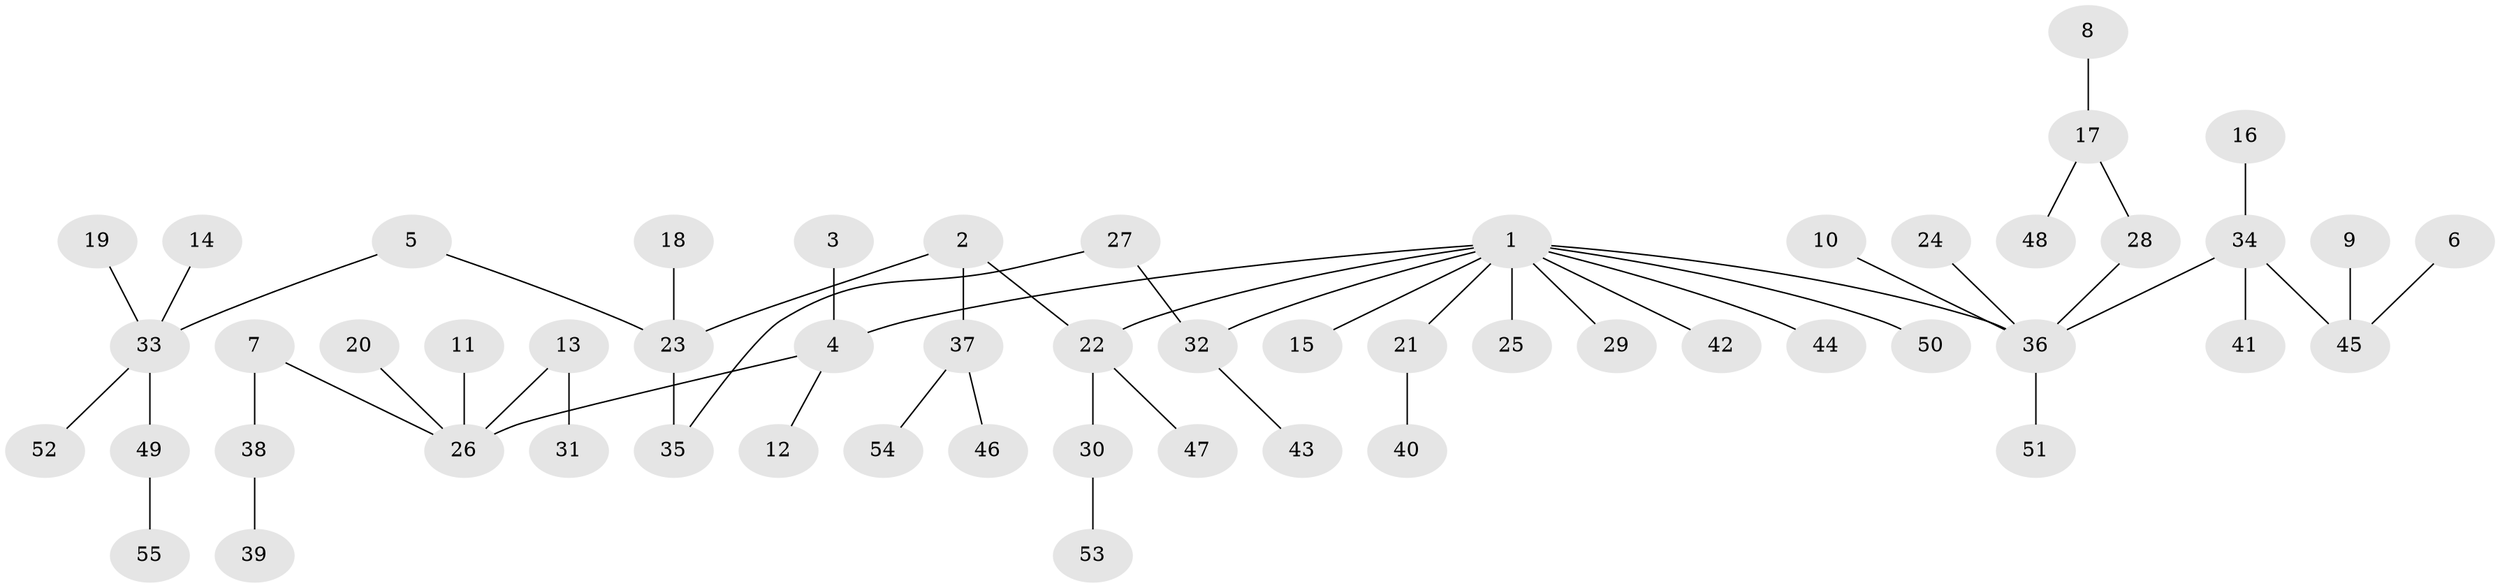 // original degree distribution, {9: 0.009174311926605505, 4: 0.06422018348623854, 5: 0.03669724770642202, 8: 0.009174311926605505, 3: 0.11926605504587157, 6: 0.009174311926605505, 2: 0.23853211009174313, 1: 0.5137614678899083}
// Generated by graph-tools (version 1.1) at 2025/25/03/09/25 03:25:34]
// undirected, 55 vertices, 55 edges
graph export_dot {
graph [start="1"]
  node [color=gray90,style=filled];
  1;
  2;
  3;
  4;
  5;
  6;
  7;
  8;
  9;
  10;
  11;
  12;
  13;
  14;
  15;
  16;
  17;
  18;
  19;
  20;
  21;
  22;
  23;
  24;
  25;
  26;
  27;
  28;
  29;
  30;
  31;
  32;
  33;
  34;
  35;
  36;
  37;
  38;
  39;
  40;
  41;
  42;
  43;
  44;
  45;
  46;
  47;
  48;
  49;
  50;
  51;
  52;
  53;
  54;
  55;
  1 -- 4 [weight=1.0];
  1 -- 15 [weight=1.0];
  1 -- 21 [weight=1.0];
  1 -- 22 [weight=1.0];
  1 -- 25 [weight=1.0];
  1 -- 29 [weight=1.0];
  1 -- 32 [weight=1.0];
  1 -- 36 [weight=1.0];
  1 -- 42 [weight=1.0];
  1 -- 44 [weight=1.0];
  1 -- 50 [weight=1.0];
  2 -- 22 [weight=1.0];
  2 -- 23 [weight=1.0];
  2 -- 37 [weight=1.0];
  3 -- 4 [weight=1.0];
  4 -- 12 [weight=1.0];
  4 -- 26 [weight=1.0];
  5 -- 23 [weight=1.0];
  5 -- 33 [weight=1.0];
  6 -- 45 [weight=1.0];
  7 -- 26 [weight=1.0];
  7 -- 38 [weight=1.0];
  8 -- 17 [weight=1.0];
  9 -- 45 [weight=1.0];
  10 -- 36 [weight=1.0];
  11 -- 26 [weight=1.0];
  13 -- 26 [weight=1.0];
  13 -- 31 [weight=1.0];
  14 -- 33 [weight=1.0];
  16 -- 34 [weight=1.0];
  17 -- 28 [weight=1.0];
  17 -- 48 [weight=1.0];
  18 -- 23 [weight=1.0];
  19 -- 33 [weight=1.0];
  20 -- 26 [weight=1.0];
  21 -- 40 [weight=1.0];
  22 -- 30 [weight=1.0];
  22 -- 47 [weight=1.0];
  23 -- 35 [weight=1.0];
  24 -- 36 [weight=1.0];
  27 -- 32 [weight=1.0];
  27 -- 35 [weight=1.0];
  28 -- 36 [weight=1.0];
  30 -- 53 [weight=1.0];
  32 -- 43 [weight=1.0];
  33 -- 49 [weight=1.0];
  33 -- 52 [weight=1.0];
  34 -- 36 [weight=1.0];
  34 -- 41 [weight=1.0];
  34 -- 45 [weight=1.0];
  36 -- 51 [weight=1.0];
  37 -- 46 [weight=1.0];
  37 -- 54 [weight=1.0];
  38 -- 39 [weight=1.0];
  49 -- 55 [weight=1.0];
}
